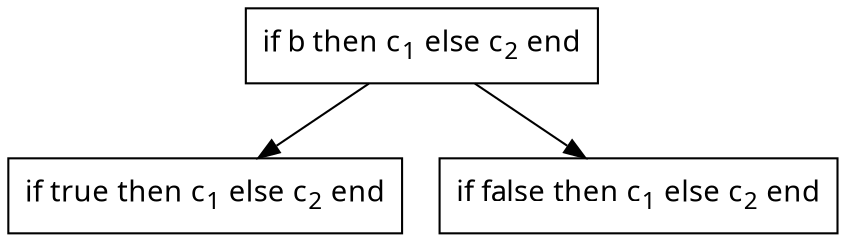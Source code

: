 digraph{
node [fontname = "courrier new"];
node [shape=box];
s1 [label=<if b then c<sub>1</sub> else c<sub>2</sub> end>];
s2 [label=<if true then c<sub>1</sub> else c<sub>2</sub> end>];
s3 [label=<if false then c<sub>1</sub> else c<sub>2</sub> end>];
s1 -> s2;
s1 -> s3
}